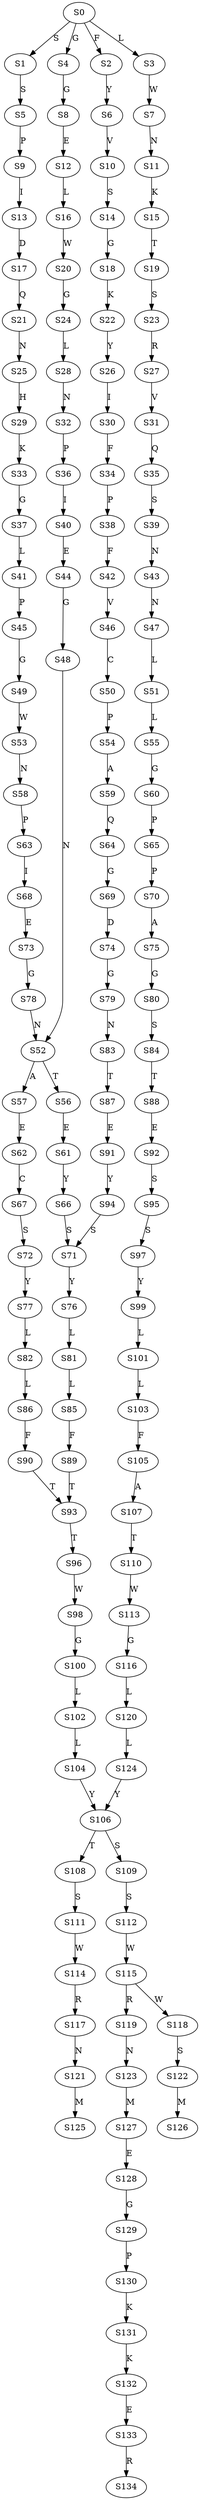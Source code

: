 strict digraph  {
	S0 -> S1 [ label = S ];
	S0 -> S2 [ label = F ];
	S0 -> S3 [ label = L ];
	S0 -> S4 [ label = G ];
	S1 -> S5 [ label = S ];
	S2 -> S6 [ label = Y ];
	S3 -> S7 [ label = W ];
	S4 -> S8 [ label = G ];
	S5 -> S9 [ label = P ];
	S6 -> S10 [ label = V ];
	S7 -> S11 [ label = N ];
	S8 -> S12 [ label = E ];
	S9 -> S13 [ label = I ];
	S10 -> S14 [ label = S ];
	S11 -> S15 [ label = K ];
	S12 -> S16 [ label = L ];
	S13 -> S17 [ label = D ];
	S14 -> S18 [ label = G ];
	S15 -> S19 [ label = T ];
	S16 -> S20 [ label = W ];
	S17 -> S21 [ label = Q ];
	S18 -> S22 [ label = K ];
	S19 -> S23 [ label = S ];
	S20 -> S24 [ label = G ];
	S21 -> S25 [ label = N ];
	S22 -> S26 [ label = Y ];
	S23 -> S27 [ label = R ];
	S24 -> S28 [ label = L ];
	S25 -> S29 [ label = H ];
	S26 -> S30 [ label = I ];
	S27 -> S31 [ label = V ];
	S28 -> S32 [ label = N ];
	S29 -> S33 [ label = K ];
	S30 -> S34 [ label = F ];
	S31 -> S35 [ label = Q ];
	S32 -> S36 [ label = P ];
	S33 -> S37 [ label = G ];
	S34 -> S38 [ label = P ];
	S35 -> S39 [ label = S ];
	S36 -> S40 [ label = I ];
	S37 -> S41 [ label = L ];
	S38 -> S42 [ label = F ];
	S39 -> S43 [ label = N ];
	S40 -> S44 [ label = E ];
	S41 -> S45 [ label = P ];
	S42 -> S46 [ label = V ];
	S43 -> S47 [ label = N ];
	S44 -> S48 [ label = G ];
	S45 -> S49 [ label = G ];
	S46 -> S50 [ label = C ];
	S47 -> S51 [ label = L ];
	S48 -> S52 [ label = N ];
	S49 -> S53 [ label = W ];
	S50 -> S54 [ label = P ];
	S51 -> S55 [ label = L ];
	S52 -> S56 [ label = T ];
	S52 -> S57 [ label = A ];
	S53 -> S58 [ label = N ];
	S54 -> S59 [ label = A ];
	S55 -> S60 [ label = G ];
	S56 -> S61 [ label = E ];
	S57 -> S62 [ label = E ];
	S58 -> S63 [ label = P ];
	S59 -> S64 [ label = Q ];
	S60 -> S65 [ label = P ];
	S61 -> S66 [ label = Y ];
	S62 -> S67 [ label = C ];
	S63 -> S68 [ label = I ];
	S64 -> S69 [ label = G ];
	S65 -> S70 [ label = P ];
	S66 -> S71 [ label = S ];
	S67 -> S72 [ label = S ];
	S68 -> S73 [ label = E ];
	S69 -> S74 [ label = D ];
	S70 -> S75 [ label = A ];
	S71 -> S76 [ label = Y ];
	S72 -> S77 [ label = Y ];
	S73 -> S78 [ label = G ];
	S74 -> S79 [ label = G ];
	S75 -> S80 [ label = G ];
	S76 -> S81 [ label = L ];
	S77 -> S82 [ label = L ];
	S78 -> S52 [ label = N ];
	S79 -> S83 [ label = N ];
	S80 -> S84 [ label = S ];
	S81 -> S85 [ label = L ];
	S82 -> S86 [ label = L ];
	S83 -> S87 [ label = T ];
	S84 -> S88 [ label = T ];
	S85 -> S89 [ label = F ];
	S86 -> S90 [ label = F ];
	S87 -> S91 [ label = E ];
	S88 -> S92 [ label = E ];
	S89 -> S93 [ label = T ];
	S90 -> S93 [ label = T ];
	S91 -> S94 [ label = Y ];
	S92 -> S95 [ label = S ];
	S93 -> S96 [ label = T ];
	S94 -> S71 [ label = S ];
	S95 -> S97 [ label = S ];
	S96 -> S98 [ label = W ];
	S97 -> S99 [ label = Y ];
	S98 -> S100 [ label = G ];
	S99 -> S101 [ label = L ];
	S100 -> S102 [ label = L ];
	S101 -> S103 [ label = L ];
	S102 -> S104 [ label = L ];
	S103 -> S105 [ label = F ];
	S104 -> S106 [ label = Y ];
	S105 -> S107 [ label = A ];
	S106 -> S108 [ label = T ];
	S106 -> S109 [ label = S ];
	S107 -> S110 [ label = T ];
	S108 -> S111 [ label = S ];
	S109 -> S112 [ label = S ];
	S110 -> S113 [ label = W ];
	S111 -> S114 [ label = W ];
	S112 -> S115 [ label = W ];
	S113 -> S116 [ label = G ];
	S114 -> S117 [ label = R ];
	S115 -> S118 [ label = W ];
	S115 -> S119 [ label = R ];
	S116 -> S120 [ label = L ];
	S117 -> S121 [ label = N ];
	S118 -> S122 [ label = S ];
	S119 -> S123 [ label = N ];
	S120 -> S124 [ label = L ];
	S121 -> S125 [ label = M ];
	S122 -> S126 [ label = M ];
	S123 -> S127 [ label = M ];
	S124 -> S106 [ label = Y ];
	S127 -> S128 [ label = E ];
	S128 -> S129 [ label = G ];
	S129 -> S130 [ label = P ];
	S130 -> S131 [ label = K ];
	S131 -> S132 [ label = K ];
	S132 -> S133 [ label = E ];
	S133 -> S134 [ label = R ];
}
